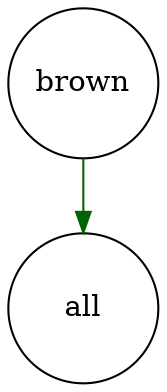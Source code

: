 digraph fullagr_brown_all { 
 K=0.6 
 brown -> { all } [color="darkgreen", arrowhead="normal", penwidth=1, href="#577"]; 
 "brown" [shape="circle", fixedsize="true", height=1, width=1, style="filled", fillcolor="white", href="#brown"]; 
 "all" [shape="circle", fixedsize="true", height=1, width=1, style="filled", fillcolor="white", href="#all"]; 

}